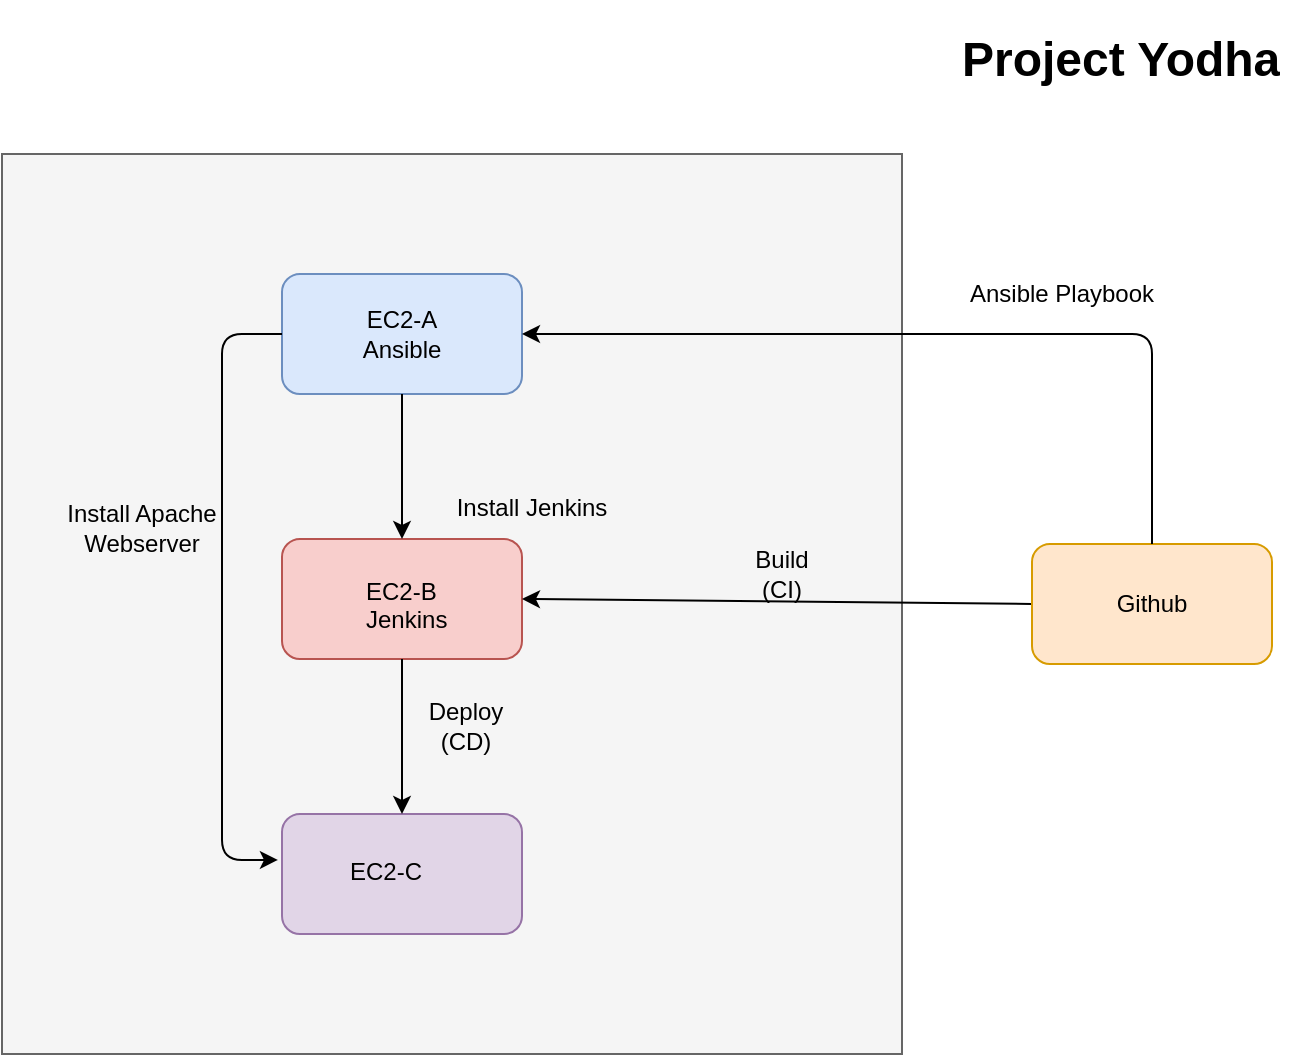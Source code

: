 <mxfile version="11.0.5" type="device"><diagram id="hAMsThDcKKMF5BihC_PL" name="Page-1"><mxGraphModel dx="946" dy="588" grid="1" gridSize="10" guides="1" tooltips="1" connect="1" arrows="1" fold="1" page="1" pageScale="1" pageWidth="850" pageHeight="1100" math="0" shadow="0"><root><mxCell id="0"/><mxCell id="1" parent="0"/><mxCell id="ifionwoaBKN0guFREjlu-22" value="" style="whiteSpace=wrap;html=1;aspect=fixed;fillColor=#f5f5f5;strokeColor=#666666;fontColor=#333333;" vertex="1" parent="1"><mxGeometry x="35" y="100" width="450" height="450" as="geometry"/></mxCell><mxCell id="ifionwoaBKN0guFREjlu-6" value="EC2-A&lt;br&gt;Ansible" style="rounded=1;whiteSpace=wrap;html=1;fillColor=#dae8fc;strokeColor=#6c8ebf;" vertex="1" parent="1"><mxGeometry x="175" y="160" width="120" height="60" as="geometry"/></mxCell><mxCell id="ifionwoaBKN0guFREjlu-7" value="" style="rounded=1;whiteSpace=wrap;html=1;fillColor=#f8cecc;strokeColor=#b85450;" vertex="1" parent="1"><mxGeometry x="175" y="292.5" width="120" height="60" as="geometry"/></mxCell><mxCell id="ifionwoaBKN0guFREjlu-8" value="" style="rounded=1;whiteSpace=wrap;html=1;fillColor=#e1d5e7;strokeColor=#9673a6;" vertex="1" parent="1"><mxGeometry x="175" y="430" width="120" height="60" as="geometry"/></mxCell><mxCell id="ifionwoaBKN0guFREjlu-9" value="EC2-B&lt;br&gt;Jenkins" style="text;html=1;" vertex="1" parent="1"><mxGeometry x="215" y="305" width="60" height="30" as="geometry"/></mxCell><mxCell id="ifionwoaBKN0guFREjlu-10" value="EC2-C" style="text;html=1;" vertex="1" parent="1"><mxGeometry x="207" y="445" width="60" height="30" as="geometry"/></mxCell><mxCell id="ifionwoaBKN0guFREjlu-11" value="" style="endArrow=classic;html=1;entryX=0.5;entryY=0;entryDx=0;entryDy=0;exitX=0.5;exitY=1;exitDx=0;exitDy=0;" edge="1" parent="1" source="ifionwoaBKN0guFREjlu-6" target="ifionwoaBKN0guFREjlu-7"><mxGeometry width="50" height="50" relative="1" as="geometry"><mxPoint x="85" y="340" as="sourcePoint"/><mxPoint x="135" y="290" as="targetPoint"/></mxGeometry></mxCell><mxCell id="ifionwoaBKN0guFREjlu-12" value="Install Jenkins" style="text;html=1;strokeColor=none;fillColor=none;align=center;verticalAlign=middle;whiteSpace=wrap;rounded=0;" vertex="1" parent="1"><mxGeometry x="245" y="267" width="110" height="20" as="geometry"/></mxCell><mxCell id="ifionwoaBKN0guFREjlu-13" value="" style="endArrow=classic;html=1;entryX=-0.017;entryY=0.383;entryDx=0;entryDy=0;entryPerimeter=0;exitX=0;exitY=0.5;exitDx=0;exitDy=0;" edge="1" parent="1" source="ifionwoaBKN0guFREjlu-6" target="ifionwoaBKN0guFREjlu-8"><mxGeometry width="50" height="50" relative="1" as="geometry"><mxPoint x="75" y="360" as="sourcePoint"/><mxPoint x="125" y="310" as="targetPoint"/><Array as="points"><mxPoint x="145" y="190"/><mxPoint x="145" y="453"/></Array></mxGeometry></mxCell><mxCell id="ifionwoaBKN0guFREjlu-15" value="Install Apache Webserver" style="text;html=1;strokeColor=none;fillColor=none;align=center;verticalAlign=middle;whiteSpace=wrap;rounded=0;" vertex="1" parent="1"><mxGeometry x="65" y="277" width="80" height="20" as="geometry"/></mxCell><mxCell id="ifionwoaBKN0guFREjlu-16" value="" style="endArrow=classic;html=1;entryX=1;entryY=0.5;entryDx=0;entryDy=0;exitX=0;exitY=0.5;exitDx=0;exitDy=0;" edge="1" parent="1" source="ifionwoaBKN0guFREjlu-17" target="ifionwoaBKN0guFREjlu-7"><mxGeometry width="50" height="50" relative="1" as="geometry"><mxPoint x="395" y="430" as="sourcePoint"/><mxPoint x="445" y="380" as="targetPoint"/></mxGeometry></mxCell><mxCell id="ifionwoaBKN0guFREjlu-17" value="Github" style="rounded=1;whiteSpace=wrap;html=1;fillColor=#ffe6cc;strokeColor=#d79b00;" vertex="1" parent="1"><mxGeometry x="550" y="295" width="120" height="60" as="geometry"/></mxCell><mxCell id="ifionwoaBKN0guFREjlu-18" value="" style="endArrow=classic;html=1;entryX=0.5;entryY=0;entryDx=0;entryDy=0;exitX=0.5;exitY=1;exitDx=0;exitDy=0;" edge="1" parent="1" source="ifionwoaBKN0guFREjlu-7" target="ifionwoaBKN0guFREjlu-8"><mxGeometry width="50" height="50" relative="1" as="geometry"><mxPoint x="65" y="490" as="sourcePoint"/><mxPoint x="115" y="440" as="targetPoint"/></mxGeometry></mxCell><mxCell id="ifionwoaBKN0guFREjlu-19" value="Deploy (CD)" style="text;html=1;strokeColor=none;fillColor=none;align=center;verticalAlign=middle;whiteSpace=wrap;rounded=0;" vertex="1" parent="1"><mxGeometry x="247" y="376" width="40" height="20" as="geometry"/></mxCell><mxCell id="ifionwoaBKN0guFREjlu-20" value="Build (CI)" style="text;html=1;strokeColor=none;fillColor=none;align=center;verticalAlign=middle;whiteSpace=wrap;rounded=0;" vertex="1" parent="1"><mxGeometry x="405" y="300" width="40" height="20" as="geometry"/></mxCell><mxCell id="ifionwoaBKN0guFREjlu-24" value="&lt;h1&gt;&lt;span&gt;Project Yodha&lt;/span&gt;&lt;/h1&gt;" style="text;html=1;strokeColor=none;fillColor=none;spacing=5;spacingTop=-20;whiteSpace=wrap;overflow=hidden;rounded=0;" vertex="1" parent="1"><mxGeometry x="510" y="33" width="175" height="50" as="geometry"/></mxCell><mxCell id="ifionwoaBKN0guFREjlu-25" value="" style="endArrow=classic;html=1;entryX=1;entryY=0.5;entryDx=0;entryDy=0;exitX=0.5;exitY=0;exitDx=0;exitDy=0;" edge="1" parent="1" source="ifionwoaBKN0guFREjlu-17" target="ifionwoaBKN0guFREjlu-6"><mxGeometry width="50" height="50" relative="1" as="geometry"><mxPoint x="590" y="230" as="sourcePoint"/><mxPoint x="640" y="180" as="targetPoint"/><Array as="points"><mxPoint x="610" y="190"/></Array></mxGeometry></mxCell><mxCell id="ifionwoaBKN0guFREjlu-26" value="Ansible Playbook" style="text;html=1;strokeColor=none;fillColor=none;align=center;verticalAlign=middle;whiteSpace=wrap;rounded=0;" vertex="1" parent="1"><mxGeometry x="510" y="160" width="110" height="20" as="geometry"/></mxCell></root></mxGraphModel></diagram></mxfile>